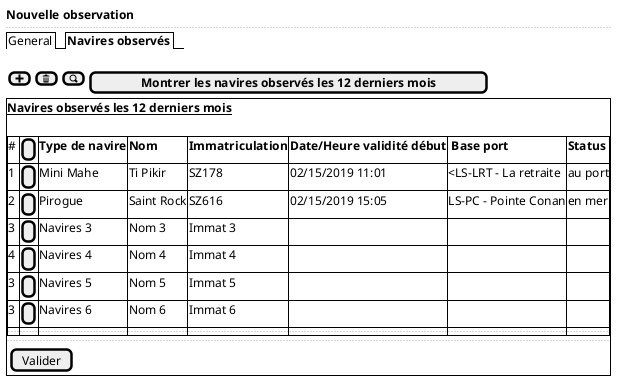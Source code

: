 @startsalt
{
  <b>Nouvelle observation
  ..
  {/ General | <b>Navires observés }
  .
  {[<&plus>]  | [<&trash>] | [<&magnifying-glass>] | [<b>Montrer les navires observés les 12 derniers mois]}

  {+
  <b><u>Navires observés les 12 derniers mois
  .
      {#
      # |[ ]| <b>Type de navire  | <b>Nom        | <b>Immatriculation | <b>Date/Heure validité début     | <b> Base port           | <b>Status
      1 |[ ]| Mini Mahe          | Ti Pikir      | SZ178              | 02/15/2019 11:01                 |  <LS-LRT - La retraite  | au port
      2 |[ ]| Pirogue            | Saint Rock    | SZ616              | 02/15/2019 15:05                 |  LS-PC - Pointe Conan   | en mer
      3 |[ ]| Navires 3          | Nom 3         | Immat 3            | .                                |  .                      | .
      4 |[ ]| Navires 4          | Nom 4         | Immat 4            | .                                |  .                      | .
      3 |[ ]| Navires 5          | Nom 5         | Immat 5            | .                                |  .                      | .
      3 |[ ]| Navires 6          | Nom 6         | Immat 6            | .                                |  .                      | .
      ...| ... | ... |... |... |... |... |...
      }
    ..
    {{[Valider]}}
  }
}
@endsalt

